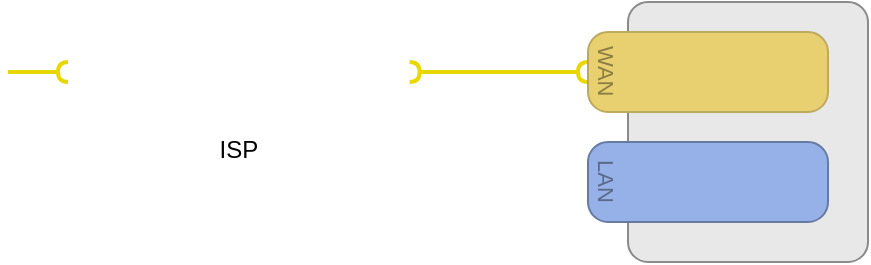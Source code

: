 <mxfile version="28.0.6">
  <diagram name="Page-1" id="zDdUZ-FA3EZwhz1xp4En">
    <mxGraphModel dx="1678" dy="1073" grid="1" gridSize="10" guides="1" tooltips="1" connect="1" arrows="1" fold="1" page="1" pageScale="1" pageWidth="1169" pageHeight="827" math="0" shadow="0">
      <root>
        <mxCell id="0" />
        <mxCell id="1" parent="0" />
        <mxCell id="cXflRYodfnQ1DScUz4Ab-10" style="edgeStyle=orthogonalEdgeStyle;shape=connector;rounded=0;jumpStyle=gap;orthogonalLoop=1;jettySize=auto;html=1;exitX=1;exitY=0.5;exitDx=0;exitDy=0;shadow=0;strokeColor=#E8D800;strokeWidth=2;align=center;verticalAlign=middle;fontFamily=Helvetica;fontSize=11;fontColor=default;labelBackgroundColor=default;startArrow=halfCircle;startFill=0;startSize=2;endArrow=halfCircle;endFill=0;endSize=2;flowAnimation=0;entryX=0;entryY=0.5;entryDx=0;entryDy=0;" edge="1" parent="1" source="cXflRYodfnQ1DScUz4Ab-6" target="cXflRYodfnQ1DScUz4Ab-15">
          <mxGeometry relative="1" as="geometry">
            <mxPoint x="250" y="45.17" as="targetPoint" />
          </mxGeometry>
        </mxCell>
        <mxCell id="cXflRYodfnQ1DScUz4Ab-6" value="ISP" style="shape=image;verticalLabelPosition=bottom;labelBackgroundColor=default;verticalAlign=top;aspect=fixed;imageAspect=0;image=https://www.superloop.com/images/header/logoColor.svg;" vertex="1" parent="1">
          <mxGeometry x="40" y="20" width="170.83" height="50" as="geometry" />
        </mxCell>
        <mxCell id="cXflRYodfnQ1DScUz4Ab-9" value="" style="endArrow=halfCircle;html=1;rounded=0;edgeStyle=orthogonalEdgeStyle;strokeWidth=2;jumpStyle=gap;flowAnimation=0;shadow=0;endFill=0;endSize=2;startArrow=none;startFill=0;startSize=2;entryX=0;entryY=0.5;entryDx=0;entryDy=0;sourcePerimeterSpacing=0;fillColor=#0050ef;strokeColor=#E8D800;" edge="1" parent="1" target="cXflRYodfnQ1DScUz4Ab-6">
          <mxGeometry width="50" height="50" relative="1" as="geometry">
            <mxPoint x="10" y="45" as="sourcePoint" />
            <mxPoint x="70" y="40" as="targetPoint" />
            <Array as="points">
              <mxPoint x="10" y="45" />
            </Array>
          </mxGeometry>
        </mxCell>
        <mxCell id="cXflRYodfnQ1DScUz4Ab-12" value="" style="rounded=1;whiteSpace=wrap;html=1;fontFamily=Helvetica;fontSize=11;fontColor=default;labelBackgroundColor=default;absoluteArcSize=1;strokeColor=#8A8A8A;fillColor=#E8E8E8;" vertex="1" parent="1">
          <mxGeometry x="320" y="10" width="120" height="130" as="geometry" />
        </mxCell>
        <mxCell id="cXflRYodfnQ1DScUz4Ab-15" value="&lt;div align=&quot;left&quot;&gt;WAN&lt;/div&gt;" style="rounded=1;whiteSpace=wrap;html=1;fontFamily=Helvetica;fontSize=11;fontColor=default;labelBackgroundColor=none;absoluteArcSize=1;strokeColor=#BDA95E;fillColor=#E8D071;align=left;textDirection=vertical-lr;textOpacity=40;" vertex="1" parent="1">
          <mxGeometry x="300" y="25" width="120" height="40" as="geometry" />
        </mxCell>
        <mxCell id="cXflRYodfnQ1DScUz4Ab-17" value="&lt;div align=&quot;left&quot;&gt;LAN&lt;/div&gt;" style="rounded=1;whiteSpace=wrap;html=1;fontFamily=Helvetica;fontSize=11;fontColor=default;labelBackgroundColor=none;absoluteArcSize=1;strokeColor=#677AA1;fillColor=#96B1E8;align=left;textDirection=vertical-lr;textOpacity=40;gradientColor=none;" vertex="1" parent="1">
          <mxGeometry x="300" y="80" width="120" height="40" as="geometry" />
        </mxCell>
      </root>
    </mxGraphModel>
  </diagram>
</mxfile>
